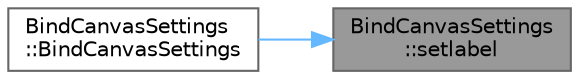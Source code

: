 digraph "BindCanvasSettings::setlabel"
{
 // LATEX_PDF_SIZE
  bgcolor="transparent";
  edge [fontname=Helvetica,fontsize=10,labelfontname=Helvetica,labelfontsize=10];
  node [fontname=Helvetica,fontsize=10,shape=box,height=0.2,width=0.4];
  rankdir="RL";
  Node1 [id="Node000001",label="BindCanvasSettings\l::setlabel",height=0.2,width=0.4,color="gray40", fillcolor="grey60", style="filled", fontcolor="black",tooltip="Sets the label for the BindCanvas application screen."];
  Node1 -> Node2 [id="edge1_Node000001_Node000002",dir="back",color="steelblue1",style="solid",tooltip=" "];
  Node2 [id="Node000002",label="BindCanvasSettings\l::BindCanvasSettings",height=0.2,width=0.4,color="grey40", fillcolor="white", style="filled",URL="$class_bind_canvas_settings.html#a3dc90bd53a4d859e03894a1a7e10f861",tooltip="Constructs a BindCanvasSettings object with default label \"BindApp.\"."];
}
